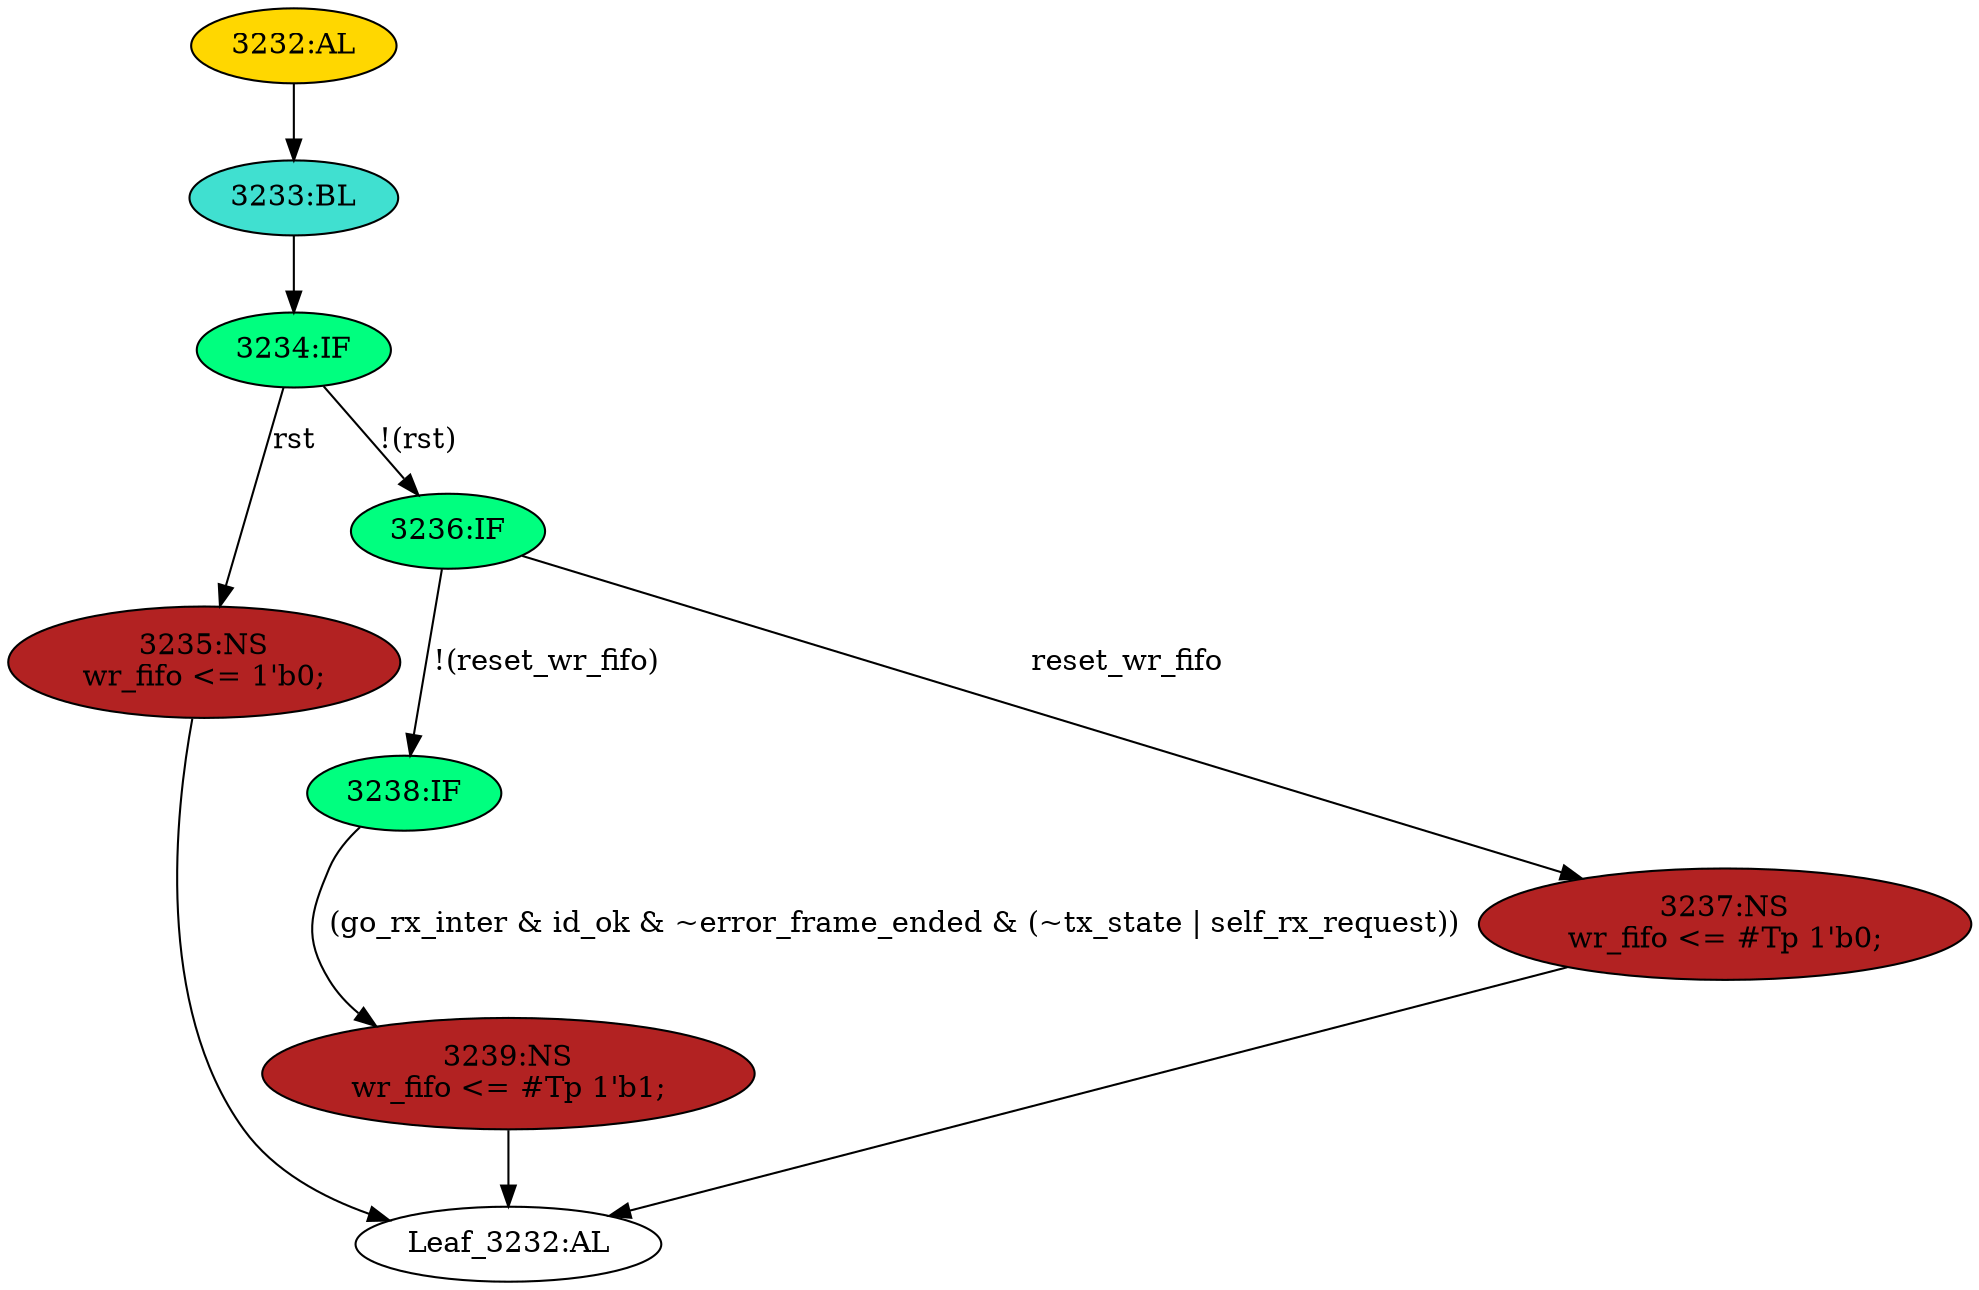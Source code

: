 strict digraph "" {
	node [label="\N"];
	"3232:AL"	 [ast="<pyverilog.vparser.ast.Always object at 0x7f44f694b790>",
		clk_sens=True,
		fillcolor=gold,
		label="3232:AL",
		sens="['clk', 'rst']",
		statements="[]",
		style=filled,
		typ=Always,
		use_var="['self_rx_request', 'go_rx_inter', 'reset_wr_fifo', 'error_frame_ended', 'id_ok', 'tx_state', 'rst']"];
	"3233:BL"	 [ast="<pyverilog.vparser.ast.Block object at 0x7f44f694b910>",
		fillcolor=turquoise,
		label="3233:BL",
		statements="[]",
		style=filled,
		typ=Block];
	"3232:AL" -> "3233:BL"	 [cond="[]",
		lineno=None];
	"Leaf_3232:AL"	 [def_var="['wr_fifo']",
		label="Leaf_3232:AL"];
	"3238:IF"	 [ast="<pyverilog.vparser.ast.IfStatement object at 0x7f44f694b9d0>",
		fillcolor=springgreen,
		label="3238:IF",
		statements="[]",
		style=filled,
		typ=IfStatement];
	"3239:NS"	 [ast="<pyverilog.vparser.ast.NonblockingSubstitution object at 0x7f44f694ba10>",
		fillcolor=firebrick,
		label="3239:NS
wr_fifo <= #Tp 1'b1;",
		statements="[<pyverilog.vparser.ast.NonblockingSubstitution object at 0x7f44f694ba10>]",
		style=filled,
		typ=NonblockingSubstitution];
	"3238:IF" -> "3239:NS"	 [cond="['go_rx_inter', 'id_ok', 'error_frame_ended', 'tx_state', 'self_rx_request']",
		label="(go_rx_inter & id_ok & ~error_frame_ended & (~tx_state | self_rx_request))",
		lineno=3238];
	"3235:NS"	 [ast="<pyverilog.vparser.ast.NonblockingSubstitution object at 0x7f44f6b190d0>",
		fillcolor=firebrick,
		label="3235:NS
wr_fifo <= 1'b0;",
		statements="[<pyverilog.vparser.ast.NonblockingSubstitution object at 0x7f44f6b190d0>]",
		style=filled,
		typ=NonblockingSubstitution];
	"3235:NS" -> "Leaf_3232:AL"	 [cond="[]",
		lineno=None];
	"3236:IF"	 [ast="<pyverilog.vparser.ast.IfStatement object at 0x7f44f694b990>",
		fillcolor=springgreen,
		label="3236:IF",
		statements="[]",
		style=filled,
		typ=IfStatement];
	"3236:IF" -> "3238:IF"	 [cond="['reset_wr_fifo']",
		label="!(reset_wr_fifo)",
		lineno=3236];
	"3237:NS"	 [ast="<pyverilog.vparser.ast.NonblockingSubstitution object at 0x7f44f694be90>",
		fillcolor=firebrick,
		label="3237:NS
wr_fifo <= #Tp 1'b0;",
		statements="[<pyverilog.vparser.ast.NonblockingSubstitution object at 0x7f44f694be90>]",
		style=filled,
		typ=NonblockingSubstitution];
	"3236:IF" -> "3237:NS"	 [cond="['reset_wr_fifo']",
		label=reset_wr_fifo,
		lineno=3236];
	"3239:NS" -> "Leaf_3232:AL"	 [cond="[]",
		lineno=None];
	"3234:IF"	 [ast="<pyverilog.vparser.ast.IfStatement object at 0x7f44f694b950>",
		fillcolor=springgreen,
		label="3234:IF",
		statements="[]",
		style=filled,
		typ=IfStatement];
	"3234:IF" -> "3235:NS"	 [cond="['rst']",
		label=rst,
		lineno=3234];
	"3234:IF" -> "3236:IF"	 [cond="['rst']",
		label="!(rst)",
		lineno=3234];
	"3237:NS" -> "Leaf_3232:AL"	 [cond="[]",
		lineno=None];
	"3233:BL" -> "3234:IF"	 [cond="[]",
		lineno=None];
}
